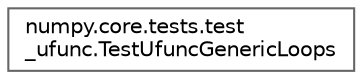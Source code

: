 digraph "Graphical Class Hierarchy"
{
 // LATEX_PDF_SIZE
  bgcolor="transparent";
  edge [fontname=Helvetica,fontsize=10,labelfontname=Helvetica,labelfontsize=10];
  node [fontname=Helvetica,fontsize=10,shape=box,height=0.2,width=0.4];
  rankdir="LR";
  Node0 [id="Node000000",label="numpy.core.tests.test\l_ufunc.TestUfuncGenericLoops",height=0.2,width=0.4,color="grey40", fillcolor="white", style="filled",URL="$dd/dc5/classnumpy_1_1core_1_1tests_1_1test__ufunc_1_1TestUfuncGenericLoops.html",tooltip=" "];
}
